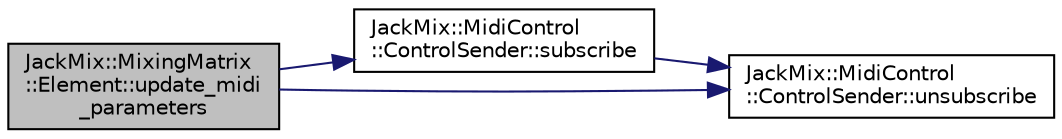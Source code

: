 digraph "JackMix::MixingMatrix::Element::update_midi_parameters"
{
 // LATEX_PDF_SIZE
  edge [fontname="Helvetica",fontsize="10",labelfontname="Helvetica",labelfontsize="10"];
  node [fontname="Helvetica",fontsize="10",shape=record];
  rankdir="LR";
  Node1 [label="JackMix::MixingMatrix\l::Element::update_midi\l_parameters",height=0.2,width=0.4,color="black", fillcolor="grey75", style="filled", fontcolor="black",tooltip=" "];
  Node1 -> Node2 [color="midnightblue",fontsize="10",style="solid",fontname="Helvetica"];
  Node2 [label="JackMix::MidiControl\l::ControlSender::subscribe",height=0.2,width=0.4,color="black", fillcolor="white", style="filled",URL="$class_jack_mix_1_1_midi_control_1_1_control_sender.html#a11bb2cac34c9a170306749d52676025c",tooltip=" "];
  Node2 -> Node3 [color="midnightblue",fontsize="10",style="solid",fontname="Helvetica"];
  Node3 [label="JackMix::MidiControl\l::ControlSender::unsubscribe",height=0.2,width=0.4,color="black", fillcolor="white", style="filled",URL="$class_jack_mix_1_1_midi_control_1_1_control_sender.html#ae5dc1b69ad333d3d16a54859658111df",tooltip=" "];
  Node1 -> Node3 [color="midnightblue",fontsize="10",style="solid",fontname="Helvetica"];
}

